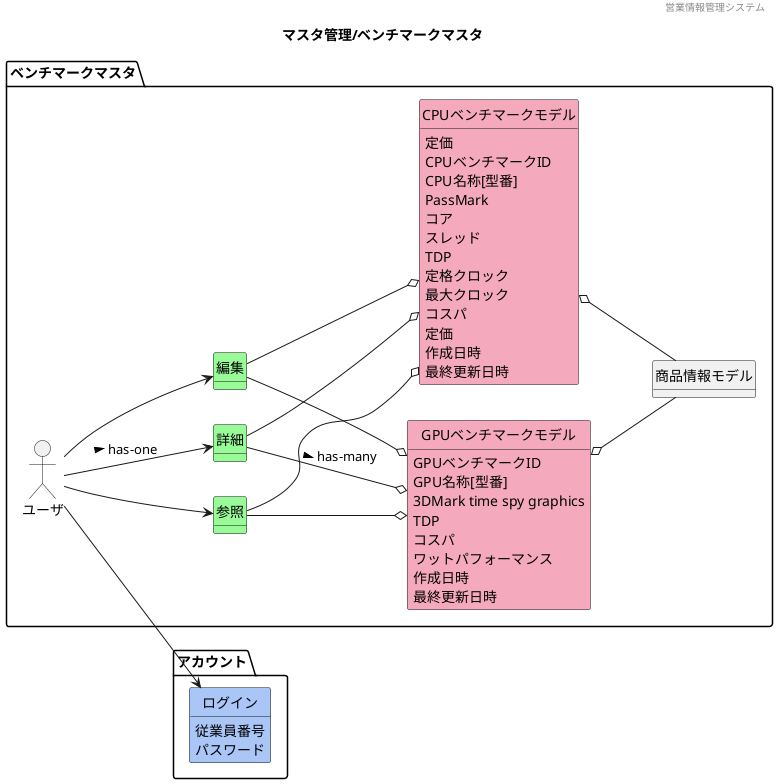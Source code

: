 @startuml images/マスタ管理/ベンチマークマスタ
' ヘッダー
header 営業情報管理システム
' タイトル
title マスタ管理/ベンチマークマスタ
' 
hide circle
' 
hide method
left to right direction

package "アカウント"{
    class "ログイン" #A9C6F6

}

package "ベンチマークマスタ" {
    'ユーザや外部システム
    mix_actor "ユーザ"
    class "詳細" #98fb98
    class "編集" #98fb98
    class "参照" #98fb98
    class "GPUベンチマークモデル" #F5A9BC 
    class "CPUベンチマークモデル" #F5A9BC 
    class "商品情報モデル"
    }

    'モデル同士の関係
    ユーザ --> 参照
    ユーザ --> 編集
    ユーザ --> 詳細 : > has-one
    ユーザ --> ログイン
    参照 --o GPUベンチマークモデル
    編集 --o GPUベンチマークモデル
    詳細 --o GPUベンチマークモデル : > has-many
    参照 --o CPUベンチマークモデル
    編集 --o CPUベンチマークモデル
    詳細 --o CPUベンチマークモデル
    GPUベンチマークモデル o-- 商品情報モデル
    CPUベンチマークモデル o-- 商品情報モデル

    'ドメインクラスの属性
    GPUベンチマークモデル : GPUベンチマークID
    GPUベンチマークモデル : GPU名称[型番]
    GPUベンチマークモデル : 3DMark time spy graphics
    GPUベンチマークモデル : TDP
    GPUベンチマークモデル : コスパ
    GPUベンチマークモデル : ワットパフォーマンス
    CPUベンチマークモデル : 定価
    GPUベンチマークモデル : 作成日時
    GPUベンチマークモデル : 最終更新日時

    CPUベンチマークモデル : CPUベンチマークID
    CPUベンチマークモデル : CPU名称[型番]
    CPUベンチマークモデル : PassMark
    CPUベンチマークモデル : コア
    CPUベンチマークモデル : スレッド
    CPUベンチマークモデル : TDP
    CPUベンチマークモデル : 定格クロック
    CPUベンチマークモデル : 最大クロック
    CPUベンチマークモデル : コスパ
    CPUベンチマークモデル : 定価
    CPUベンチマークモデル : 作成日時
    CPUベンチマークモデル : 最終更新日時
    ' 商品情報モデル : ER図の変更点待ち
    ログイン : 従業員番号
    ログイン : パスワード




@enduml